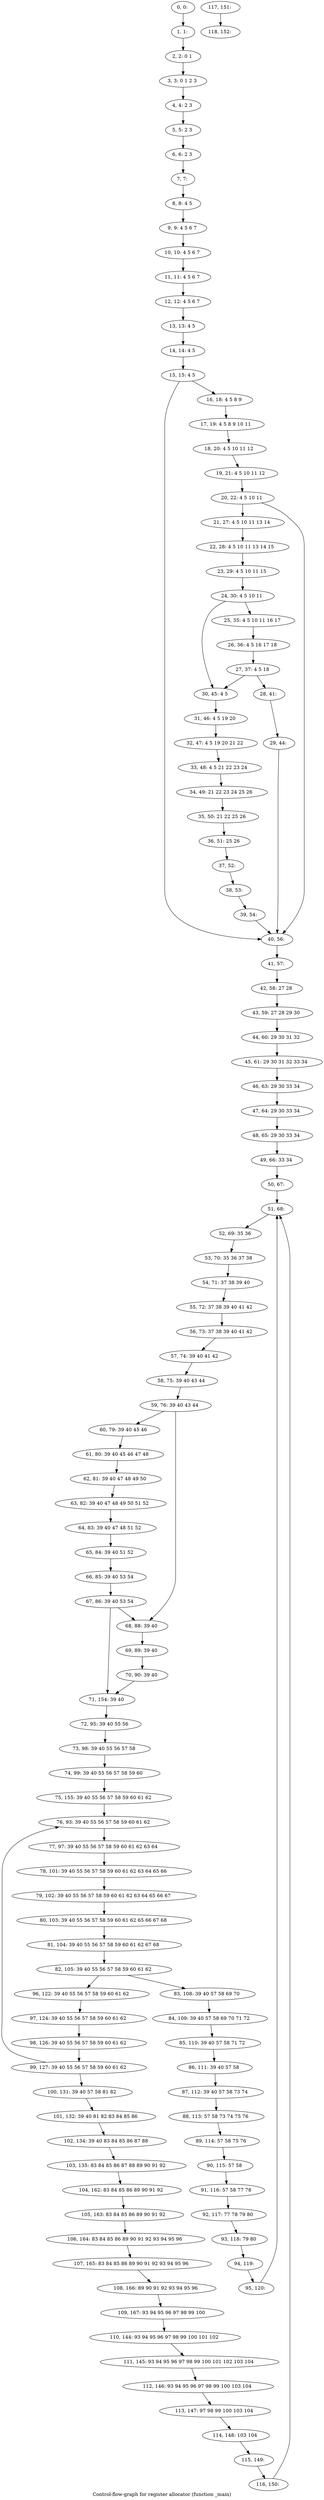 digraph G {
graph [label="Control-flow-graph for register allocator (function _main)"]
0[label="0, 0: "];
1[label="1, 1: "];
2[label="2, 2: 0 1 "];
3[label="3, 3: 0 1 2 3 "];
4[label="4, 4: 2 3 "];
5[label="5, 5: 2 3 "];
6[label="6, 6: 2 3 "];
7[label="7, 7: "];
8[label="8, 8: 4 5 "];
9[label="9, 9: 4 5 6 7 "];
10[label="10, 10: 4 5 6 7 "];
11[label="11, 11: 4 5 6 7 "];
12[label="12, 12: 4 5 6 7 "];
13[label="13, 13: 4 5 "];
14[label="14, 14: 4 5 "];
15[label="15, 15: 4 5 "];
16[label="16, 18: 4 5 8 9 "];
17[label="17, 19: 4 5 8 9 10 11 "];
18[label="18, 20: 4 5 10 11 12 "];
19[label="19, 21: 4 5 10 11 12 "];
20[label="20, 22: 4 5 10 11 "];
21[label="21, 27: 4 5 10 11 13 14 "];
22[label="22, 28: 4 5 10 11 13 14 15 "];
23[label="23, 29: 4 5 10 11 15 "];
24[label="24, 30: 4 5 10 11 "];
25[label="25, 35: 4 5 10 11 16 17 "];
26[label="26, 36: 4 5 16 17 18 "];
27[label="27, 37: 4 5 18 "];
28[label="28, 41: "];
29[label="29, 44: "];
30[label="30, 45: 4 5 "];
31[label="31, 46: 4 5 19 20 "];
32[label="32, 47: 4 5 19 20 21 22 "];
33[label="33, 48: 4 5 21 22 23 24 "];
34[label="34, 49: 21 22 23 24 25 26 "];
35[label="35, 50: 21 22 25 26 "];
36[label="36, 51: 25 26 "];
37[label="37, 52: "];
38[label="38, 53: "];
39[label="39, 54: "];
40[label="40, 56: "];
41[label="41, 57: "];
42[label="42, 58: 27 28 "];
43[label="43, 59: 27 28 29 30 "];
44[label="44, 60: 29 30 31 32 "];
45[label="45, 61: 29 30 31 32 33 34 "];
46[label="46, 63: 29 30 33 34 "];
47[label="47, 64: 29 30 33 34 "];
48[label="48, 65: 29 30 33 34 "];
49[label="49, 66: 33 34 "];
50[label="50, 67: "];
51[label="51, 68: "];
52[label="52, 69: 35 36 "];
53[label="53, 70: 35 36 37 38 "];
54[label="54, 71: 37 38 39 40 "];
55[label="55, 72: 37 38 39 40 41 42 "];
56[label="56, 73: 37 38 39 40 41 42 "];
57[label="57, 74: 39 40 41 42 "];
58[label="58, 75: 39 40 43 44 "];
59[label="59, 76: 39 40 43 44 "];
60[label="60, 79: 39 40 45 46 "];
61[label="61, 80: 39 40 45 46 47 48 "];
62[label="62, 81: 39 40 47 48 49 50 "];
63[label="63, 82: 39 40 47 48 49 50 51 52 "];
64[label="64, 83: 39 40 47 48 51 52 "];
65[label="65, 84: 39 40 51 52 "];
66[label="66, 85: 39 40 53 54 "];
67[label="67, 86: 39 40 53 54 "];
68[label="68, 88: 39 40 "];
69[label="69, 89: 39 40 "];
70[label="70, 90: 39 40 "];
71[label="71, 154: 39 40 "];
72[label="72, 95: 39 40 55 56 "];
73[label="73, 98: 39 40 55 56 57 58 "];
74[label="74, 99: 39 40 55 56 57 58 59 60 "];
75[label="75, 155: 39 40 55 56 57 58 59 60 61 62 "];
76[label="76, 93: 39 40 55 56 57 58 59 60 61 62 "];
77[label="77, 97: 39 40 55 56 57 58 59 60 61 62 63 64 "];
78[label="78, 101: 39 40 55 56 57 58 59 60 61 62 63 64 65 66 "];
79[label="79, 102: 39 40 55 56 57 58 59 60 61 62 63 64 65 66 67 "];
80[label="80, 103: 39 40 55 56 57 58 59 60 61 62 65 66 67 68 "];
81[label="81, 104: 39 40 55 56 57 58 59 60 61 62 67 68 "];
82[label="82, 105: 39 40 55 56 57 58 59 60 61 62 "];
83[label="83, 108: 39 40 57 58 69 70 "];
84[label="84, 109: 39 40 57 58 69 70 71 72 "];
85[label="85, 110: 39 40 57 58 71 72 "];
86[label="86, 111: 39 40 57 58 "];
87[label="87, 112: 39 40 57 58 73 74 "];
88[label="88, 113: 57 58 73 74 75 76 "];
89[label="89, 114: 57 58 75 76 "];
90[label="90, 115: 57 58 "];
91[label="91, 116: 57 58 77 78 "];
92[label="92, 117: 77 78 79 80 "];
93[label="93, 118: 79 80 "];
94[label="94, 119: "];
95[label="95, 120: "];
96[label="96, 122: 39 40 55 56 57 58 59 60 61 62 "];
97[label="97, 124: 39 40 55 56 57 58 59 60 61 62 "];
98[label="98, 126: 39 40 55 56 57 58 59 60 61 62 "];
99[label="99, 127: 39 40 55 56 57 58 59 60 61 62 "];
100[label="100, 131: 39 40 57 58 81 82 "];
101[label="101, 132: 39 40 81 82 83 84 85 86 "];
102[label="102, 134: 39 40 83 84 85 86 87 88 "];
103[label="103, 135: 83 84 85 86 87 88 89 90 91 92 "];
104[label="104, 162: 83 84 85 86 89 90 91 92 "];
105[label="105, 163: 83 84 85 86 89 90 91 92 "];
106[label="106, 164: 83 84 85 86 89 90 91 92 93 94 95 96 "];
107[label="107, 165: 83 84 85 86 89 90 91 92 93 94 95 96 "];
108[label="108, 166: 89 90 91 92 93 94 95 96 "];
109[label="109, 167: 93 94 95 96 97 98 99 100 "];
110[label="110, 144: 93 94 95 96 97 98 99 100 101 102 "];
111[label="111, 145: 93 94 95 96 97 98 99 100 101 102 103 104 "];
112[label="112, 146: 93 94 95 96 97 98 99 100 103 104 "];
113[label="113, 147: 97 98 99 100 103 104 "];
114[label="114, 148: 103 104 "];
115[label="115, 149: "];
116[label="116, 150: "];
117[label="117, 151: "];
118[label="118, 152: "];
0->1 ;
1->2 ;
2->3 ;
3->4 ;
4->5 ;
5->6 ;
6->7 ;
7->8 ;
8->9 ;
9->10 ;
10->11 ;
11->12 ;
12->13 ;
13->14 ;
14->15 ;
15->16 ;
15->40 ;
16->17 ;
17->18 ;
18->19 ;
19->20 ;
20->21 ;
20->40 ;
21->22 ;
22->23 ;
23->24 ;
24->25 ;
24->30 ;
25->26 ;
26->27 ;
27->28 ;
27->30 ;
28->29 ;
29->40 ;
30->31 ;
31->32 ;
32->33 ;
33->34 ;
34->35 ;
35->36 ;
36->37 ;
37->38 ;
38->39 ;
39->40 ;
40->41 ;
41->42 ;
42->43 ;
43->44 ;
44->45 ;
45->46 ;
46->47 ;
47->48 ;
48->49 ;
49->50 ;
50->51 ;
51->52 ;
52->53 ;
53->54 ;
54->55 ;
55->56 ;
56->57 ;
57->58 ;
58->59 ;
59->60 ;
59->68 ;
60->61 ;
61->62 ;
62->63 ;
63->64 ;
64->65 ;
65->66 ;
66->67 ;
67->68 ;
67->71 ;
68->69 ;
69->70 ;
70->71 ;
71->72 ;
72->73 ;
73->74 ;
74->75 ;
75->76 ;
76->77 ;
77->78 ;
78->79 ;
79->80 ;
80->81 ;
81->82 ;
82->83 ;
82->96 ;
83->84 ;
84->85 ;
85->86 ;
86->87 ;
87->88 ;
88->89 ;
89->90 ;
90->91 ;
91->92 ;
92->93 ;
93->94 ;
94->95 ;
95->51 ;
96->97 ;
97->98 ;
98->99 ;
99->100 ;
99->76 ;
100->101 ;
101->102 ;
102->103 ;
103->104 ;
104->105 ;
105->106 ;
106->107 ;
107->108 ;
108->109 ;
109->110 ;
110->111 ;
111->112 ;
112->113 ;
113->114 ;
114->115 ;
115->116 ;
116->51 ;
117->118 ;
}
